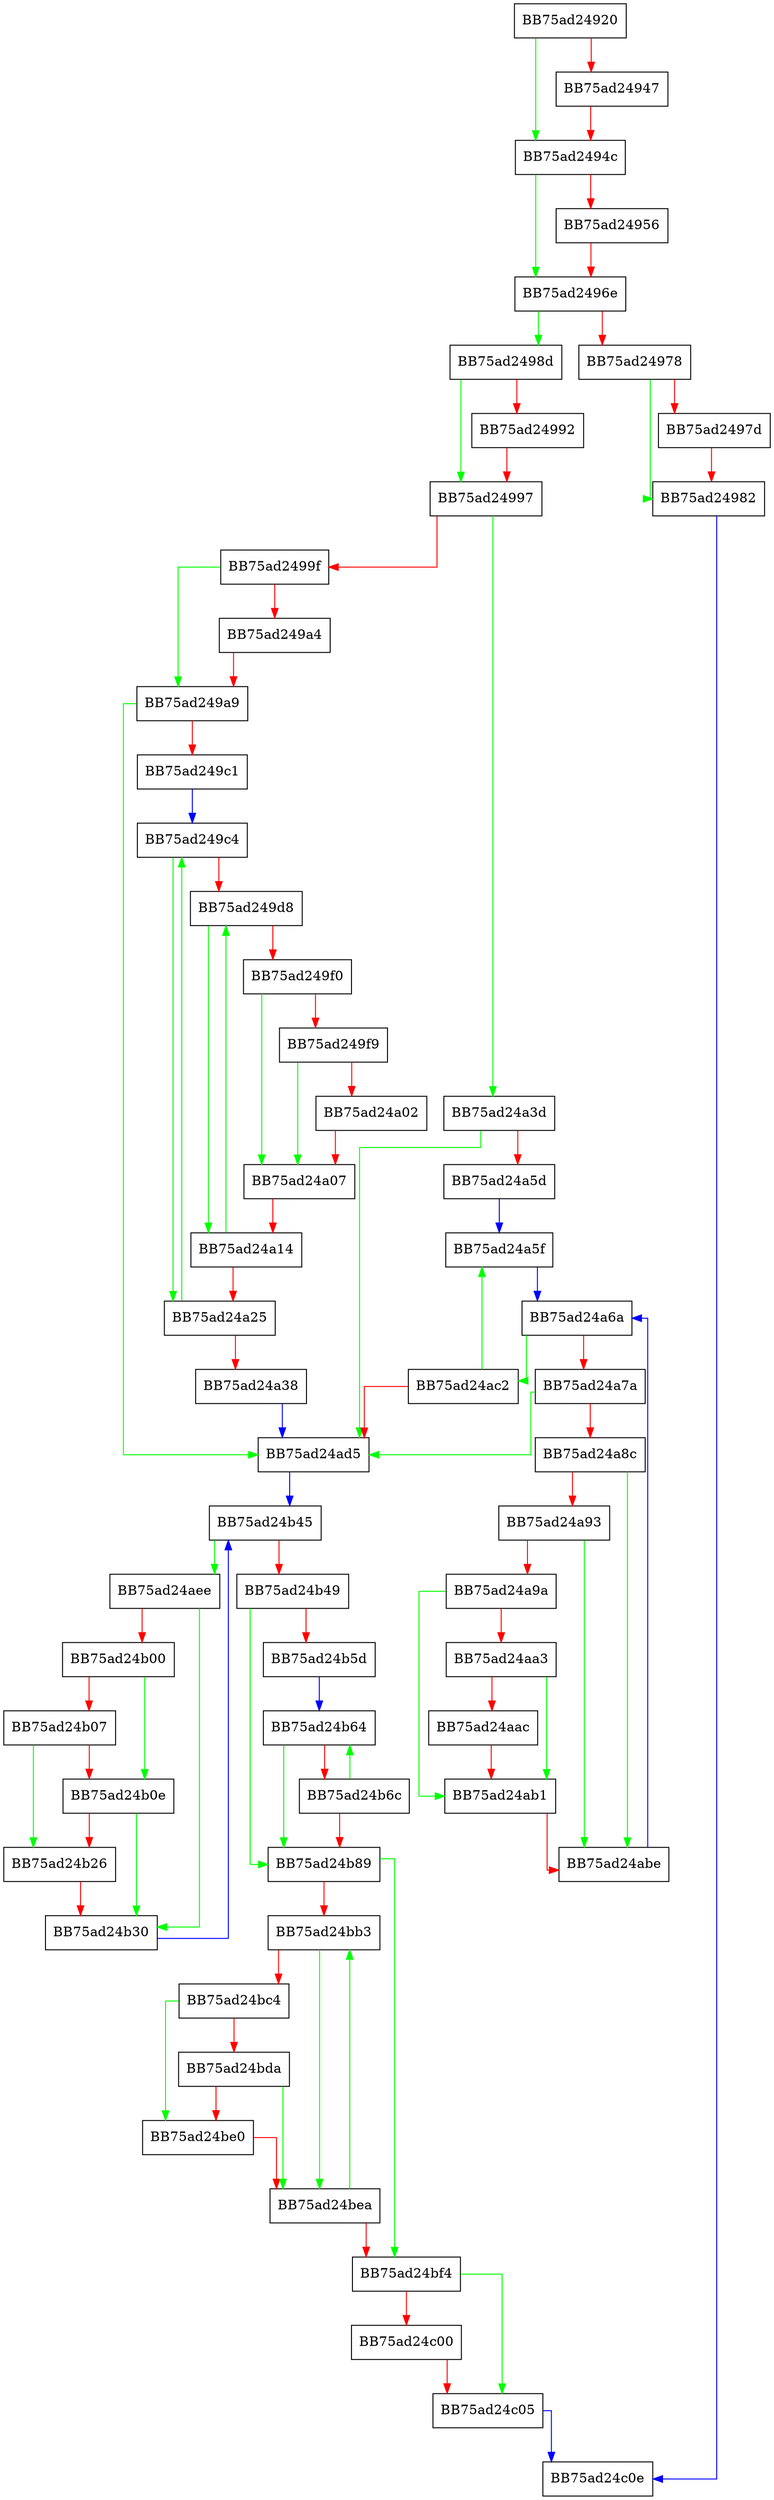 digraph unload_pages {
  node [shape="box"];
  graph [splines=ortho];
  BB75ad24920 -> BB75ad2494c [color="green"];
  BB75ad24920 -> BB75ad24947 [color="red"];
  BB75ad24947 -> BB75ad2494c [color="red"];
  BB75ad2494c -> BB75ad2496e [color="green"];
  BB75ad2494c -> BB75ad24956 [color="red"];
  BB75ad24956 -> BB75ad2496e [color="red"];
  BB75ad2496e -> BB75ad2498d [color="green"];
  BB75ad2496e -> BB75ad24978 [color="red"];
  BB75ad24978 -> BB75ad24982 [color="green"];
  BB75ad24978 -> BB75ad2497d [color="red"];
  BB75ad2497d -> BB75ad24982 [color="red"];
  BB75ad24982 -> BB75ad24c0e [color="blue"];
  BB75ad2498d -> BB75ad24997 [color="green"];
  BB75ad2498d -> BB75ad24992 [color="red"];
  BB75ad24992 -> BB75ad24997 [color="red"];
  BB75ad24997 -> BB75ad24a3d [color="green"];
  BB75ad24997 -> BB75ad2499f [color="red"];
  BB75ad2499f -> BB75ad249a9 [color="green"];
  BB75ad2499f -> BB75ad249a4 [color="red"];
  BB75ad249a4 -> BB75ad249a9 [color="red"];
  BB75ad249a9 -> BB75ad24ad5 [color="green"];
  BB75ad249a9 -> BB75ad249c1 [color="red"];
  BB75ad249c1 -> BB75ad249c4 [color="blue"];
  BB75ad249c4 -> BB75ad24a25 [color="green"];
  BB75ad249c4 -> BB75ad249d8 [color="red"];
  BB75ad249d8 -> BB75ad24a14 [color="green"];
  BB75ad249d8 -> BB75ad249f0 [color="red"];
  BB75ad249f0 -> BB75ad24a07 [color="green"];
  BB75ad249f0 -> BB75ad249f9 [color="red"];
  BB75ad249f9 -> BB75ad24a07 [color="green"];
  BB75ad249f9 -> BB75ad24a02 [color="red"];
  BB75ad24a02 -> BB75ad24a07 [color="red"];
  BB75ad24a07 -> BB75ad24a14 [color="red"];
  BB75ad24a14 -> BB75ad249d8 [color="green"];
  BB75ad24a14 -> BB75ad24a25 [color="red"];
  BB75ad24a25 -> BB75ad249c4 [color="green"];
  BB75ad24a25 -> BB75ad24a38 [color="red"];
  BB75ad24a38 -> BB75ad24ad5 [color="blue"];
  BB75ad24a3d -> BB75ad24ad5 [color="green"];
  BB75ad24a3d -> BB75ad24a5d [color="red"];
  BB75ad24a5d -> BB75ad24a5f [color="blue"];
  BB75ad24a5f -> BB75ad24a6a [color="blue"];
  BB75ad24a6a -> BB75ad24ac2 [color="green"];
  BB75ad24a6a -> BB75ad24a7a [color="red"];
  BB75ad24a7a -> BB75ad24ad5 [color="green"];
  BB75ad24a7a -> BB75ad24a8c [color="red"];
  BB75ad24a8c -> BB75ad24abe [color="green"];
  BB75ad24a8c -> BB75ad24a93 [color="red"];
  BB75ad24a93 -> BB75ad24abe [color="green"];
  BB75ad24a93 -> BB75ad24a9a [color="red"];
  BB75ad24a9a -> BB75ad24ab1 [color="green"];
  BB75ad24a9a -> BB75ad24aa3 [color="red"];
  BB75ad24aa3 -> BB75ad24ab1 [color="green"];
  BB75ad24aa3 -> BB75ad24aac [color="red"];
  BB75ad24aac -> BB75ad24ab1 [color="red"];
  BB75ad24ab1 -> BB75ad24abe [color="red"];
  BB75ad24abe -> BB75ad24a6a [color="blue"];
  BB75ad24ac2 -> BB75ad24a5f [color="green"];
  BB75ad24ac2 -> BB75ad24ad5 [color="red"];
  BB75ad24ad5 -> BB75ad24b45 [color="blue"];
  BB75ad24aee -> BB75ad24b30 [color="green"];
  BB75ad24aee -> BB75ad24b00 [color="red"];
  BB75ad24b00 -> BB75ad24b0e [color="green"];
  BB75ad24b00 -> BB75ad24b07 [color="red"];
  BB75ad24b07 -> BB75ad24b26 [color="green"];
  BB75ad24b07 -> BB75ad24b0e [color="red"];
  BB75ad24b0e -> BB75ad24b30 [color="green"];
  BB75ad24b0e -> BB75ad24b26 [color="red"];
  BB75ad24b26 -> BB75ad24b30 [color="red"];
  BB75ad24b30 -> BB75ad24b45 [color="blue"];
  BB75ad24b45 -> BB75ad24aee [color="green"];
  BB75ad24b45 -> BB75ad24b49 [color="red"];
  BB75ad24b49 -> BB75ad24b89 [color="green"];
  BB75ad24b49 -> BB75ad24b5d [color="red"];
  BB75ad24b5d -> BB75ad24b64 [color="blue"];
  BB75ad24b64 -> BB75ad24b89 [color="green"];
  BB75ad24b64 -> BB75ad24b6c [color="red"];
  BB75ad24b6c -> BB75ad24b64 [color="green"];
  BB75ad24b6c -> BB75ad24b89 [color="red"];
  BB75ad24b89 -> BB75ad24bf4 [color="green"];
  BB75ad24b89 -> BB75ad24bb3 [color="red"];
  BB75ad24bb3 -> BB75ad24bea [color="green"];
  BB75ad24bb3 -> BB75ad24bc4 [color="red"];
  BB75ad24bc4 -> BB75ad24be0 [color="green"];
  BB75ad24bc4 -> BB75ad24bda [color="red"];
  BB75ad24bda -> BB75ad24bea [color="green"];
  BB75ad24bda -> BB75ad24be0 [color="red"];
  BB75ad24be0 -> BB75ad24bea [color="red"];
  BB75ad24bea -> BB75ad24bb3 [color="green"];
  BB75ad24bea -> BB75ad24bf4 [color="red"];
  BB75ad24bf4 -> BB75ad24c05 [color="green"];
  BB75ad24bf4 -> BB75ad24c00 [color="red"];
  BB75ad24c00 -> BB75ad24c05 [color="red"];
  BB75ad24c05 -> BB75ad24c0e [color="blue"];
}